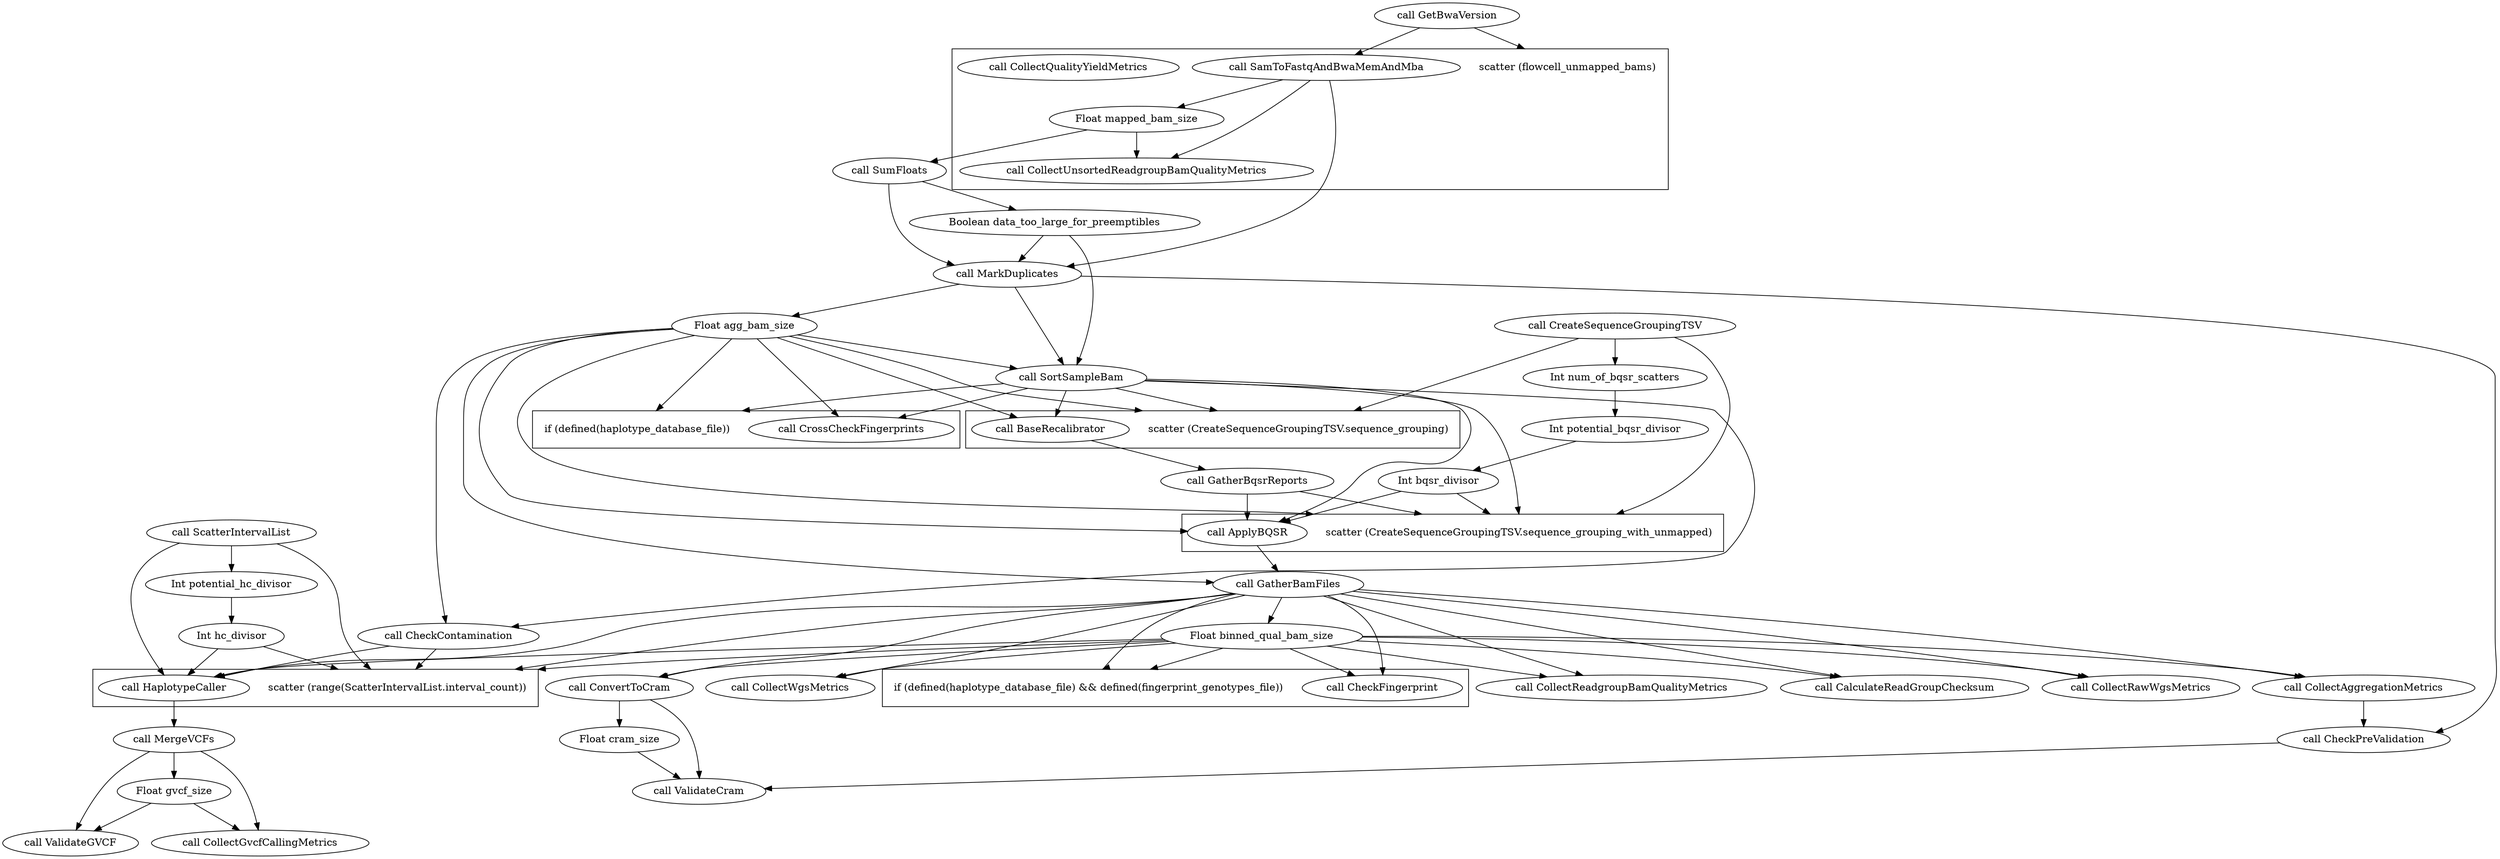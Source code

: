 digraph PairedEndSingleSampleWorkflow {
  compound=true;
  "call GatherBamFiles" -> "call CollectWgsMetrics" 
  "call CreateSequenceGroupingTSV" -> "scatter (CreateSequenceGroupingTSV.sequence_grouping_with_unmapped)" [lhead=cluster_4]
  "Int bqsr_divisor" -> "scatter (CreateSequenceGroupingTSV.sequence_grouping_with_unmapped)" [lhead=cluster_4]
  "call SumFloats" -> "call MarkDuplicates" 
  "Float agg_bam_size" -> "call ApplyBQSR" 
  "call ScatterIntervalList" -> "call HaplotypeCaller" 
  "Int hc_divisor" -> "scatter (range(ScatterIntervalList.interval_count))" [lhead=cluster_2]
  "call GatherBamFiles" -> "call CollectAggregationMetrics" 
  "call GatherBamFiles" -> "if (defined(haplotype_database_file) && defined(fingerprint_genotypes_file))" [lhead=cluster_3]
  "call ConvertToCram" -> "call ValidateCram" 
  "call CheckContamination" -> "scatter (range(ScatterIntervalList.interval_count))" [lhead=cluster_2]
  "Int num_of_bqsr_scatters" -> "Int potential_bqsr_divisor" 
  "call GatherBamFiles" -> "scatter (range(ScatterIntervalList.interval_count))" [lhead=cluster_2]
  "call GatherBqsrReports" -> "scatter (CreateSequenceGroupingTSV.sequence_grouping_with_unmapped)" [lhead=cluster_4]
  "call GatherBamFiles" -> "call CollectReadgroupBamQualityMetrics" 
  "call CreateSequenceGroupingTSV" -> "Int num_of_bqsr_scatters" 
  "Float agg_bam_size" -> "scatter (CreateSequenceGroupingTSV.sequence_grouping)" [lhead=cluster_5]
  "Float binned_qual_bam_size" -> "scatter (range(ScatterIntervalList.interval_count))" [lhead=cluster_2]
  "Float gvcf_size" -> "call ValidateGVCF" 
  "call GetBwaVersion" -> "call SamToFastqAndBwaMemAndMba" 
  "call ScatterIntervalList" -> "scatter (range(ScatterIntervalList.interval_count))" [lhead=cluster_2]
  "Float agg_bam_size" -> "if (defined(haplotype_database_file))" [lhead=cluster_0]
  "Boolean data_too_large_for_preemptibles" -> "call MarkDuplicates" 
  "call CreateSequenceGroupingTSV" -> "scatter (CreateSequenceGroupingTSV.sequence_grouping)" [lhead=cluster_5]
  "call GetBwaVersion" -> "scatter (flowcell_unmapped_bams)" [lhead=cluster_1]
  "Float mapped_bam_size" -> "call CollectUnsortedReadgroupBamQualityMetrics" 
  "call GatherBamFiles" -> "call CalculateReadGroupChecksum" 
  "call ApplyBQSR" -> "call GatherBamFiles" 
  "Float binned_qual_bam_size" -> "call CollectWgsMetrics" 
  "Float agg_bam_size" -> "call GatherBamFiles" 
  "call CheckPreValidation" -> "call ValidateCram" 
  "call SortSampleBam" -> "call CheckContamination" 
  "call SamToFastqAndBwaMemAndMba" -> "call MarkDuplicates" 
  "call MergeVCFs" -> "Float gvcf_size" 
  "Float binned_qual_bam_size" -> "call CollectRawWgsMetrics" 
  "call SortSampleBam" -> "if (defined(haplotype_database_file))" [lhead=cluster_0]
  "call SumFloats" -> "Boolean data_too_large_for_preemptibles" 
  "Int hc_divisor" -> "call HaplotypeCaller" 
  "call GatherBamFiles" -> "call CheckFingerprint" 
  "Float binned_qual_bam_size" -> "call CollectReadgroupBamQualityMetrics" 
  "call SortSampleBam" -> "call BaseRecalibrator" 
  "call SortSampleBam" -> "call ApplyBQSR" 
  "Float agg_bam_size" -> "scatter (CreateSequenceGroupingTSV.sequence_grouping_with_unmapped)" [lhead=cluster_4]
  "call MergeVCFs" -> "call CollectGvcfCallingMetrics" 
  "call MarkDuplicates" -> "call CheckPreValidation" 
  "call SortSampleBam" -> "scatter (CreateSequenceGroupingTSV.sequence_grouping_with_unmapped)" [lhead=cluster_4]
  "Int potential_hc_divisor" -> "Int hc_divisor" 
  "Float binned_qual_bam_size" -> "call CollectAggregationMetrics" 
  "call GatherBamFiles" -> "call HaplotypeCaller" 
  "call SamToFastqAndBwaMemAndMba" -> "Float mapped_bam_size" 
  "call CollectAggregationMetrics" -> "call CheckPreValidation" 
  "call CheckContamination" -> "call HaplotypeCaller" 
  "Float agg_bam_size" -> "call CrossCheckFingerprints" 
  "call ConvertToCram" -> "Float cram_size" 
  "call GatherBamFiles" -> "call ConvertToCram" 
  "Float cram_size" -> "call ValidateCram" 
  "Float mapped_bam_size" -> "call SumFloats" 
  "call MarkDuplicates" -> "Float agg_bam_size" 
  "Float binned_qual_bam_size" -> "call ConvertToCram" 
  "call ScatterIntervalList" -> "Int potential_hc_divisor" 
  "Int bqsr_divisor" -> "call ApplyBQSR" 
  "Float binned_qual_bam_size" -> "call CalculateReadGroupChecksum" 
  "call GatherBqsrReports" -> "call ApplyBQSR" 
  "call BaseRecalibrator" -> "call GatherBqsrReports" 
  "Float binned_qual_bam_size" -> "call HaplotypeCaller" 
  "call MergeVCFs" -> "call ValidateGVCF" 
  "call MarkDuplicates" -> "call SortSampleBam" 
  "Float agg_bam_size" -> "call CheckContamination" 
  "call SortSampleBam" -> "call CrossCheckFingerprints" 
  "call SamToFastqAndBwaMemAndMba" -> "call CollectUnsortedReadgroupBamQualityMetrics" 
  "Float agg_bam_size" -> "call SortSampleBam" 
  "Boolean data_too_large_for_preemptibles" -> "call SortSampleBam" 
  "call GatherBamFiles" -> "Float binned_qual_bam_size" 
  "Float gvcf_size" -> "call CollectGvcfCallingMetrics" 
  "call GatherBamFiles" -> "call CollectRawWgsMetrics" 
  "Int potential_bqsr_divisor" -> "Int bqsr_divisor" 
  "call HaplotypeCaller" -> "call MergeVCFs" 
  "Float agg_bam_size" -> "call BaseRecalibrator" 
  "Float binned_qual_bam_size" -> "if (defined(haplotype_database_file) && defined(fingerprint_genotypes_file))" [lhead=cluster_3]
  "call SortSampleBam" -> "scatter (CreateSequenceGroupingTSV.sequence_grouping)" [lhead=cluster_5]
  "Float binned_qual_bam_size" -> "call CheckFingerprint" 
  "call CollectRawWgsMetrics"
  "call CheckPreValidation"
  
subgraph cluster_2 {
  "call HaplotypeCaller"
  "scatter (range(ScatterIntervalList.interval_count))" [shape=plaintext]
}
      
  "call SortSampleBam"
  "call MarkDuplicates"
  "Int bqsr_divisor"
  "call ValidateCram"
  "call CalculateReadGroupChecksum"
  "call ConvertToCram"
  "Int hc_divisor"
  "Int num_of_bqsr_scatters"
  "call ScatterIntervalList"
  "call GatherBqsrReports"
  "Int potential_hc_divisor"
  "Float binned_qual_bam_size"
  "call CheckContamination"
  "call GatherBamFiles"
  "Float agg_bam_size"
  "call SumFloats"
  "call CreateSequenceGroupingTSV"
  "call CollectAggregationMetrics"
  
subgraph cluster_4 {
  "call ApplyBQSR"
  "scatter (CreateSequenceGroupingTSV.sequence_grouping_with_unmapped)" [shape=plaintext]
}
      
  "call MergeVCFs"
  
subgraph cluster_1 {
  "call CollectQualityYieldMetrics"
  "call SamToFastqAndBwaMemAndMba"
  "Float mapped_bam_size"
  "call CollectUnsortedReadgroupBamQualityMetrics"
  "scatter (flowcell_unmapped_bams)" [shape=plaintext]
}
      
  "call CollectReadgroupBamQualityMetrics"
  "call CollectWgsMetrics"
  "Float cram_size"
  "Int potential_bqsr_divisor"
  "call ValidateGVCF"
  
subgraph cluster_5 {
  "call BaseRecalibrator"
  "scatter (CreateSequenceGroupingTSV.sequence_grouping)" [shape=plaintext]
}
      
  
subgraph cluster_0 {
  "call CrossCheckFingerprints"
  "if (defined(haplotype_database_file))" [shape=plaintext]
}
      
  "call CollectGvcfCallingMetrics"
  
subgraph cluster_3 {
  "call CheckFingerprint"
  "if (defined(haplotype_database_file) && defined(fingerprint_genotypes_file))" [shape=plaintext]
}
      
  "Float gvcf_size"
  "call GetBwaVersion"
  "Boolean data_too_large_for_preemptibles"
}

